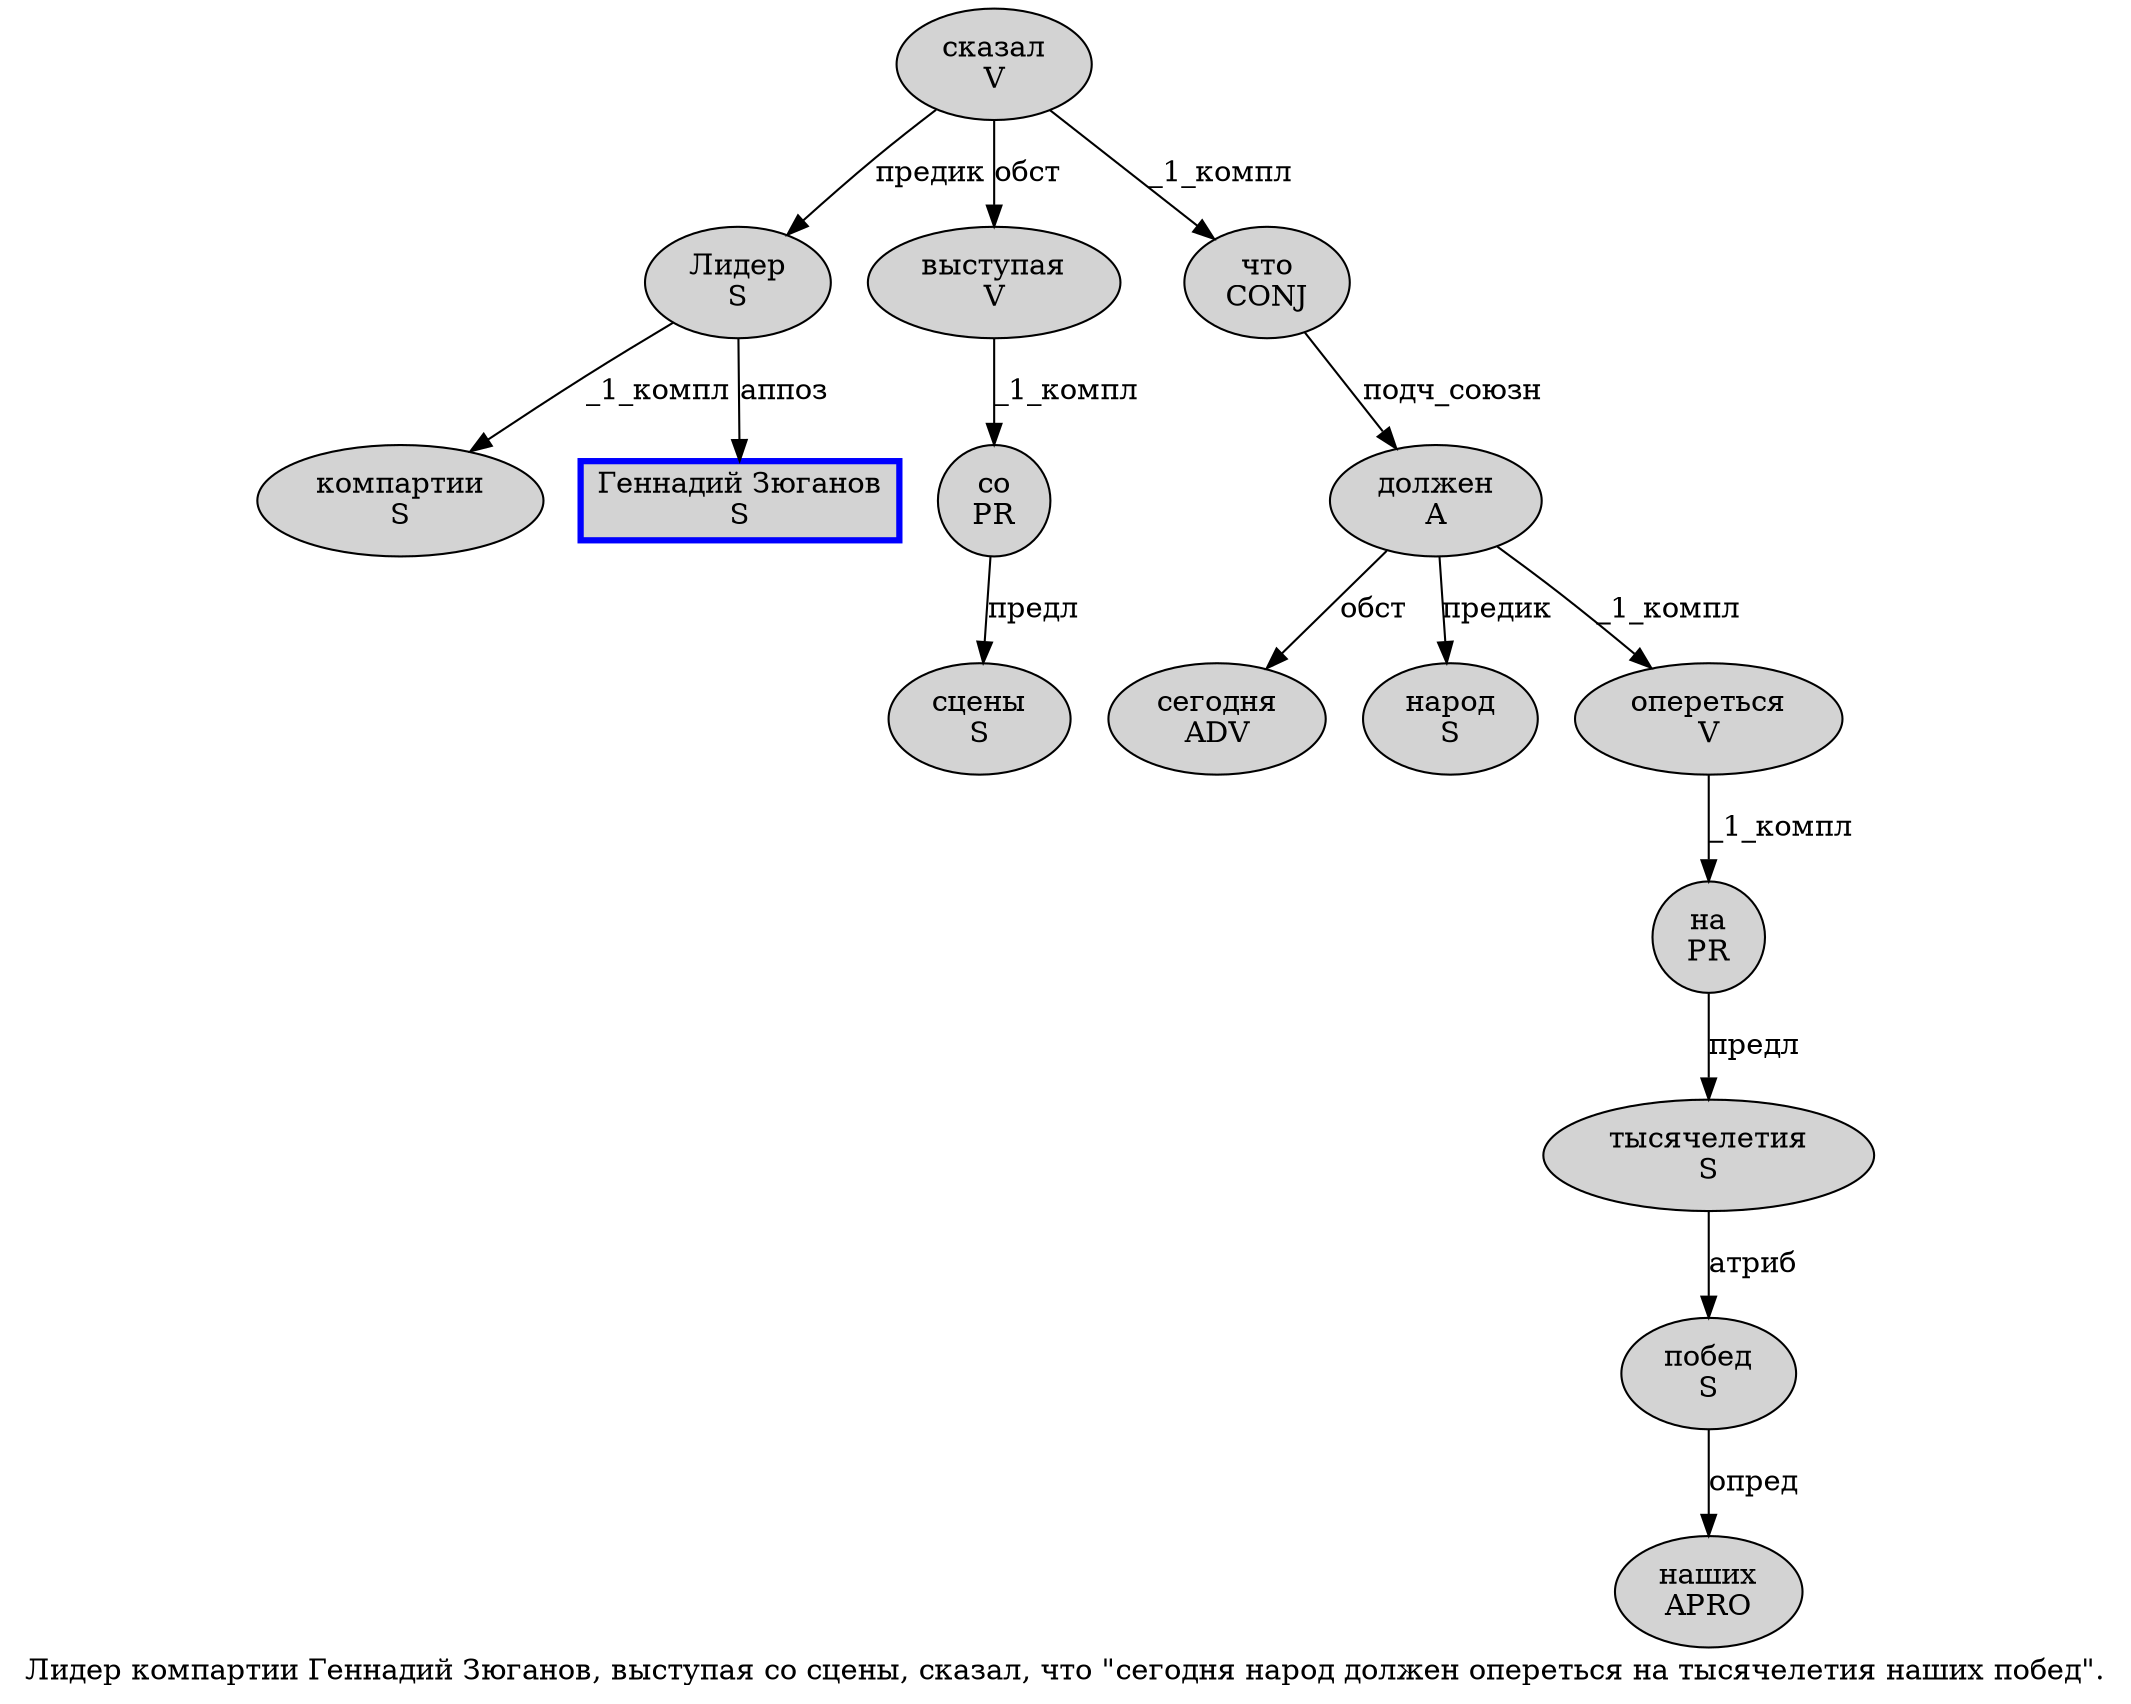 digraph SENTENCE_368 {
	graph [label="Лидер компартии Геннадий Зюганов, выступая со сцены, сказал, что \"сегодня народ должен опереться на тысячелетия наших побед\"."]
	node [style=filled]
		0 [label="Лидер
S" color="" fillcolor=lightgray penwidth=1 shape=ellipse]
		1 [label="компартии
S" color="" fillcolor=lightgray penwidth=1 shape=ellipse]
		2 [label="Геннадий Зюганов
S" color=blue fillcolor=lightgray penwidth=3 shape=box]
		4 [label="выступая
V" color="" fillcolor=lightgray penwidth=1 shape=ellipse]
		5 [label="со
PR" color="" fillcolor=lightgray penwidth=1 shape=ellipse]
		6 [label="сцены
S" color="" fillcolor=lightgray penwidth=1 shape=ellipse]
		8 [label="сказал
V" color="" fillcolor=lightgray penwidth=1 shape=ellipse]
		10 [label="что
CONJ" color="" fillcolor=lightgray penwidth=1 shape=ellipse]
		12 [label="сегодня
ADV" color="" fillcolor=lightgray penwidth=1 shape=ellipse]
		13 [label="народ
S" color="" fillcolor=lightgray penwidth=1 shape=ellipse]
		14 [label="должен
A" color="" fillcolor=lightgray penwidth=1 shape=ellipse]
		15 [label="опереться
V" color="" fillcolor=lightgray penwidth=1 shape=ellipse]
		16 [label="на
PR" color="" fillcolor=lightgray penwidth=1 shape=ellipse]
		17 [label="тысячелетия
S" color="" fillcolor=lightgray penwidth=1 shape=ellipse]
		18 [label="наших
APRO" color="" fillcolor=lightgray penwidth=1 shape=ellipse]
		19 [label="побед
S" color="" fillcolor=lightgray penwidth=1 shape=ellipse]
			19 -> 18 [label="опред"]
			4 -> 5 [label="_1_компл"]
			15 -> 16 [label="_1_компл"]
			17 -> 19 [label="атриб"]
			10 -> 14 [label="подч_союзн"]
			5 -> 6 [label="предл"]
			8 -> 0 [label="предик"]
			8 -> 4 [label="обст"]
			8 -> 10 [label="_1_компл"]
			16 -> 17 [label="предл"]
			0 -> 1 [label="_1_компл"]
			0 -> 2 [label="аппоз"]
			14 -> 12 [label="обст"]
			14 -> 13 [label="предик"]
			14 -> 15 [label="_1_компл"]
}